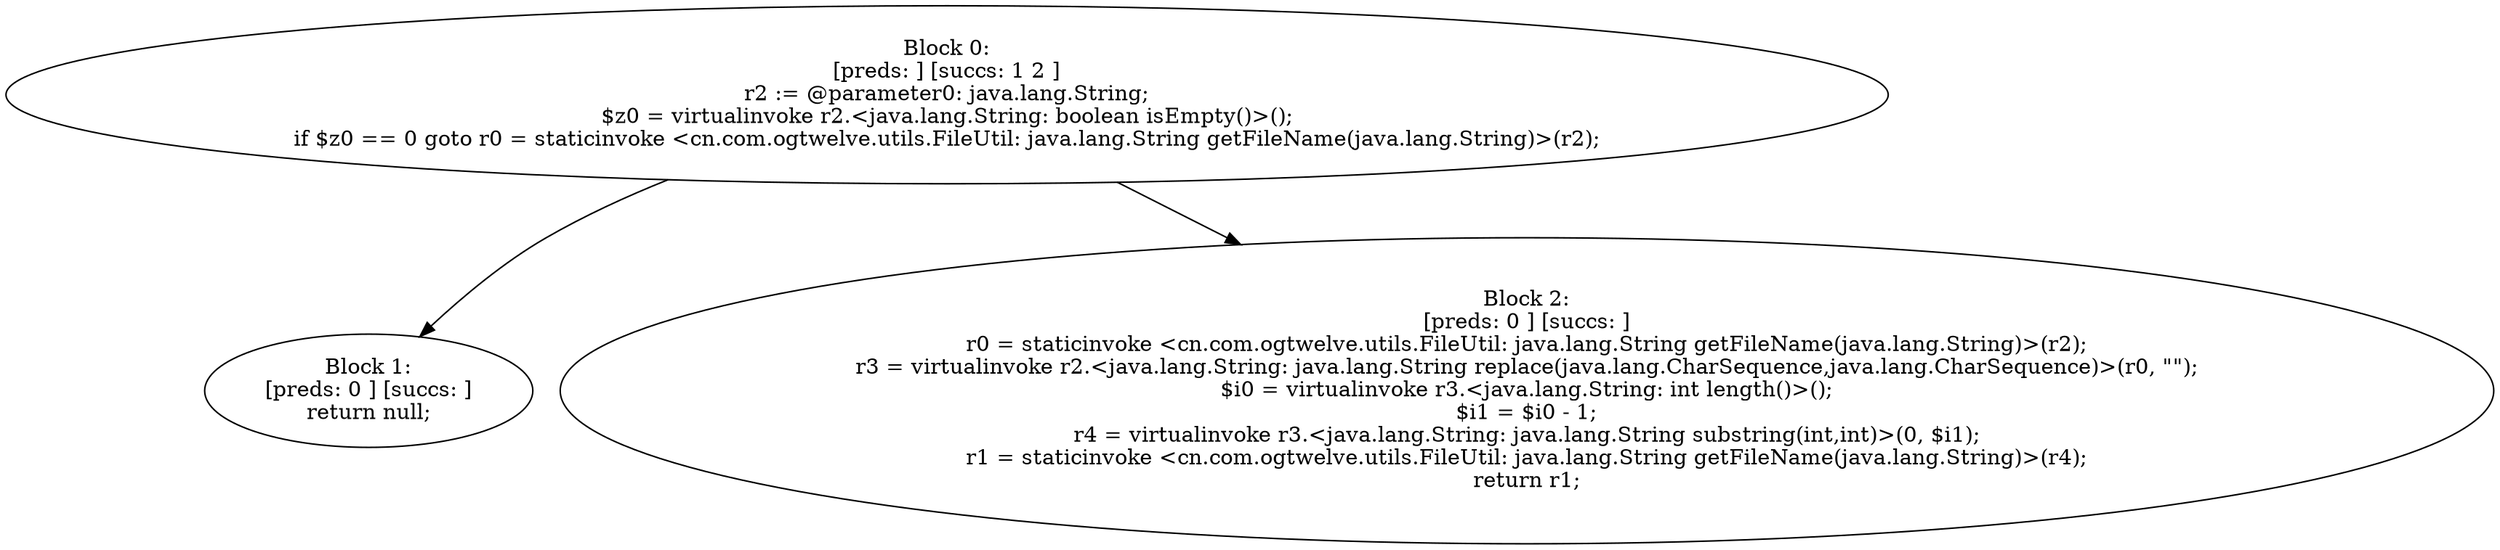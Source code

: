 digraph "unitGraph" {
    "Block 0:
[preds: ] [succs: 1 2 ]
r2 := @parameter0: java.lang.String;
$z0 = virtualinvoke r2.<java.lang.String: boolean isEmpty()>();
if $z0 == 0 goto r0 = staticinvoke <cn.com.ogtwelve.utils.FileUtil: java.lang.String getFileName(java.lang.String)>(r2);
"
    "Block 1:
[preds: 0 ] [succs: ]
return null;
"
    "Block 2:
[preds: 0 ] [succs: ]
r0 = staticinvoke <cn.com.ogtwelve.utils.FileUtil: java.lang.String getFileName(java.lang.String)>(r2);
r3 = virtualinvoke r2.<java.lang.String: java.lang.String replace(java.lang.CharSequence,java.lang.CharSequence)>(r0, \"\");
$i0 = virtualinvoke r3.<java.lang.String: int length()>();
$i1 = $i0 - 1;
r4 = virtualinvoke r3.<java.lang.String: java.lang.String substring(int,int)>(0, $i1);
r1 = staticinvoke <cn.com.ogtwelve.utils.FileUtil: java.lang.String getFileName(java.lang.String)>(r4);
return r1;
"
    "Block 0:
[preds: ] [succs: 1 2 ]
r2 := @parameter0: java.lang.String;
$z0 = virtualinvoke r2.<java.lang.String: boolean isEmpty()>();
if $z0 == 0 goto r0 = staticinvoke <cn.com.ogtwelve.utils.FileUtil: java.lang.String getFileName(java.lang.String)>(r2);
"->"Block 1:
[preds: 0 ] [succs: ]
return null;
";
    "Block 0:
[preds: ] [succs: 1 2 ]
r2 := @parameter0: java.lang.String;
$z0 = virtualinvoke r2.<java.lang.String: boolean isEmpty()>();
if $z0 == 0 goto r0 = staticinvoke <cn.com.ogtwelve.utils.FileUtil: java.lang.String getFileName(java.lang.String)>(r2);
"->"Block 2:
[preds: 0 ] [succs: ]
r0 = staticinvoke <cn.com.ogtwelve.utils.FileUtil: java.lang.String getFileName(java.lang.String)>(r2);
r3 = virtualinvoke r2.<java.lang.String: java.lang.String replace(java.lang.CharSequence,java.lang.CharSequence)>(r0, \"\");
$i0 = virtualinvoke r3.<java.lang.String: int length()>();
$i1 = $i0 - 1;
r4 = virtualinvoke r3.<java.lang.String: java.lang.String substring(int,int)>(0, $i1);
r1 = staticinvoke <cn.com.ogtwelve.utils.FileUtil: java.lang.String getFileName(java.lang.String)>(r4);
return r1;
";
}
